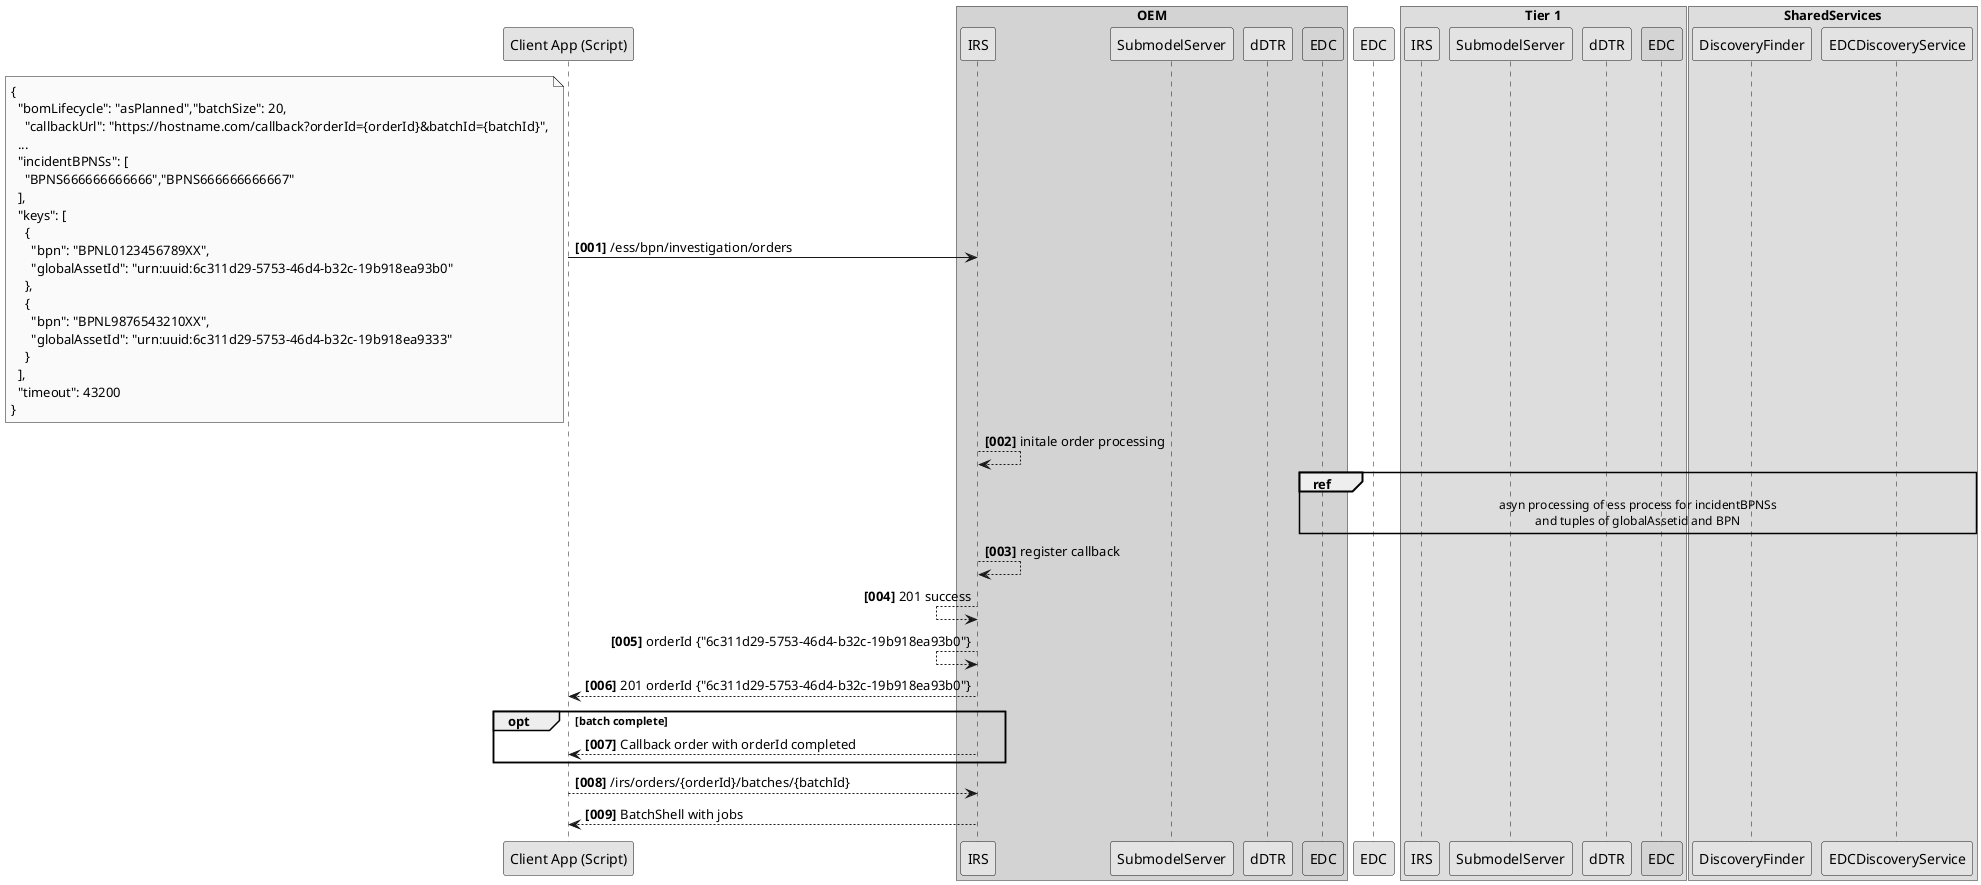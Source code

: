 @startuml
skinparam monochrome true
skinparam shadowing false
skinparam defaultFontName "Architects daughter"

autonumber "<b>[000]"

participant "Client App (Script)" as Client

box "OEM" #LightGrey
    participant IRS as IRS
    participant SubmodelServer as SubmodelServer
    participant dDTR as dDTR
    participant EDC as EDC #99FF99
end box


participant EDC as EDCTier1

box "Tier 1"
     participant IRS as IRSTier1
     participant SubmodelServer as SubmodelServerTier1
     participant dDTR as dDTRTier1
     participant EDC as EDCConsumerTier1 #99FF99
end box

box SharedServices
    participant DiscoveryFinder as DiscoveryFinder
    participant EDCDiscoveryService as EDCDiscoveryService
end box

Client -> IRS : /ess/bpn/investigation/orders
note left
    {
      "bomLifecycle": "asPlanned","batchSize": 20,
        "callbackUrl": "https://hostname.com/callback?orderId={orderId}&batchId={batchId}",
      ...
      "incidentBPNSs": [
        "BPNS666666666666","BPNS666666666667"
      ],
      "keys": [
        {
          "bpn": "BPNL0123456789XX",
          "globalAssetId": "urn:uuid:6c311d29-5753-46d4-b32c-19b918ea93b0"
        },
        {
          "bpn": "BPNL9876543210XX",
          "globalAssetId": "urn:uuid:6c311d29-5753-46d4-b32c-19b918ea9333"
        }
      ],
      "timeout": 43200
    }
end note
IRS --> IRS : initale order processing
    ref over EDC, EDCTier1, SubmodelServerTier1, dDTRTier1, EDCConsumerTier1, DiscoveryFinder, EDCDiscoveryService
        asyn processing of ess process for incidentBPNSs
        and tuples of globalAssetid and BPN
    end ref
IRS --> IRS : register callback
IRS <-- IRS : 201 success
IRS <-- IRS : orderId {"6c311d29-5753-46d4-b32c-19b918ea93b0"}
Client <-- IRS : 201 orderId {"6c311d29-5753-46d4-b32c-19b918ea93b0"}

opt batch complete
    Client <-- IRS : Callback order with orderId completed
end opt
    Client --> IRS : /irs/orders/{orderId}/batches/{batchId}
    Client <-- IRS : BatchShell with jobs

@enduml
